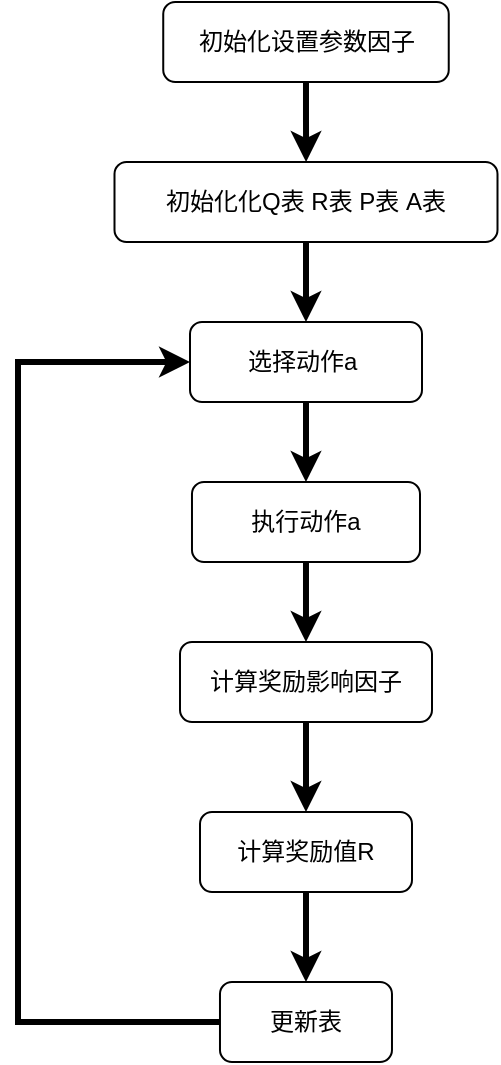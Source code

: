 <mxfile version="15.5.8" type="github">
  <diagram id="E2XHpv-KZXUMiO-KORbd" name="Page-1">
    <mxGraphModel dx="1422" dy="706" grid="1" gridSize="10" guides="1" tooltips="1" connect="1" arrows="1" fold="1" page="1" pageScale="1" pageWidth="827" pageHeight="1169" math="0" shadow="0">
      <root>
        <mxCell id="0" />
        <mxCell id="1" parent="0" />
        <mxCell id="kovAo3_g1AgbrA-oMjsM-11" style="edgeStyle=orthogonalEdgeStyle;rounded=0;orthogonalLoop=1;jettySize=auto;html=1;exitX=0.5;exitY=1;exitDx=0;exitDy=0;strokeWidth=3;" edge="1" parent="1" source="V5rkbNTQcQsLUcfA7pde-3" target="kovAo3_g1AgbrA-oMjsM-1">
          <mxGeometry relative="1" as="geometry" />
        </mxCell>
        <mxCell id="V5rkbNTQcQsLUcfA7pde-3" value="初始化设置参数因子" style="rounded=1;whiteSpace=wrap;html=1;" parent="1" vertex="1">
          <mxGeometry x="282.62" y="140" width="142.75" height="40" as="geometry" />
        </mxCell>
        <mxCell id="kovAo3_g1AgbrA-oMjsM-12" style="edgeStyle=orthogonalEdgeStyle;rounded=0;orthogonalLoop=1;jettySize=auto;html=1;exitX=0.5;exitY=1;exitDx=0;exitDy=0;strokeWidth=3;" edge="1" parent="1" source="kovAo3_g1AgbrA-oMjsM-1" target="kovAo3_g1AgbrA-oMjsM-2">
          <mxGeometry relative="1" as="geometry" />
        </mxCell>
        <mxCell id="kovAo3_g1AgbrA-oMjsM-1" value="初始化化Q表 R表 P表 A表" style="rounded=1;whiteSpace=wrap;html=1;" vertex="1" parent="1">
          <mxGeometry x="258.25" y="220" width="191.5" height="40" as="geometry" />
        </mxCell>
        <mxCell id="kovAo3_g1AgbrA-oMjsM-13" style="edgeStyle=orthogonalEdgeStyle;rounded=0;orthogonalLoop=1;jettySize=auto;html=1;exitX=0.5;exitY=1;exitDx=0;exitDy=0;entryX=0.5;entryY=0;entryDx=0;entryDy=0;strokeWidth=3;" edge="1" parent="1" source="kovAo3_g1AgbrA-oMjsM-2" target="kovAo3_g1AgbrA-oMjsM-5">
          <mxGeometry relative="1" as="geometry" />
        </mxCell>
        <mxCell id="kovAo3_g1AgbrA-oMjsM-2" value="选择动作a&amp;nbsp;" style="rounded=1;whiteSpace=wrap;html=1;" vertex="1" parent="1">
          <mxGeometry x="296" y="300" width="116" height="40" as="geometry" />
        </mxCell>
        <mxCell id="kovAo3_g1AgbrA-oMjsM-21" style="edgeStyle=orthogonalEdgeStyle;rounded=0;orthogonalLoop=1;jettySize=auto;html=1;exitX=0.5;exitY=1;exitDx=0;exitDy=0;entryX=0.5;entryY=0;entryDx=0;entryDy=0;strokeWidth=3;" edge="1" parent="1" source="kovAo3_g1AgbrA-oMjsM-5" target="kovAo3_g1AgbrA-oMjsM-6">
          <mxGeometry relative="1" as="geometry" />
        </mxCell>
        <mxCell id="kovAo3_g1AgbrA-oMjsM-5" value="执行动作a" style="rounded=1;whiteSpace=wrap;html=1;" vertex="1" parent="1">
          <mxGeometry x="296.99" y="380" width="114.01" height="40" as="geometry" />
        </mxCell>
        <mxCell id="kovAo3_g1AgbrA-oMjsM-15" style="edgeStyle=orthogonalEdgeStyle;rounded=0;orthogonalLoop=1;jettySize=auto;html=1;exitX=0.5;exitY=1;exitDx=0;exitDy=0;strokeWidth=3;" edge="1" parent="1" source="kovAo3_g1AgbrA-oMjsM-6" target="kovAo3_g1AgbrA-oMjsM-7">
          <mxGeometry relative="1" as="geometry" />
        </mxCell>
        <mxCell id="kovAo3_g1AgbrA-oMjsM-6" value="计算奖励影响因子" style="rounded=1;whiteSpace=wrap;html=1;" vertex="1" parent="1">
          <mxGeometry x="291" y="460" width="126" height="40" as="geometry" />
        </mxCell>
        <mxCell id="kovAo3_g1AgbrA-oMjsM-17" style="edgeStyle=orthogonalEdgeStyle;rounded=0;orthogonalLoop=1;jettySize=auto;html=1;exitX=0.5;exitY=1;exitDx=0;exitDy=0;strokeWidth=3;" edge="1" parent="1" source="kovAo3_g1AgbrA-oMjsM-7" target="kovAo3_g1AgbrA-oMjsM-8">
          <mxGeometry relative="1" as="geometry" />
        </mxCell>
        <mxCell id="kovAo3_g1AgbrA-oMjsM-7" value="计算奖励值R" style="rounded=1;whiteSpace=wrap;html=1;" vertex="1" parent="1">
          <mxGeometry x="301" y="545" width="106" height="40" as="geometry" />
        </mxCell>
        <mxCell id="kovAo3_g1AgbrA-oMjsM-20" style="edgeStyle=orthogonalEdgeStyle;rounded=0;orthogonalLoop=1;jettySize=auto;html=1;exitX=0;exitY=0.5;exitDx=0;exitDy=0;entryX=0;entryY=0.5;entryDx=0;entryDy=0;strokeWidth=3;" edge="1" parent="1" source="kovAo3_g1AgbrA-oMjsM-8" target="kovAo3_g1AgbrA-oMjsM-2">
          <mxGeometry relative="1" as="geometry">
            <mxPoint x="160" y="330" as="targetPoint" />
            <Array as="points">
              <mxPoint x="210" y="650" />
              <mxPoint x="210" y="320" />
            </Array>
          </mxGeometry>
        </mxCell>
        <mxCell id="kovAo3_g1AgbrA-oMjsM-8" value="更新表" style="rounded=1;whiteSpace=wrap;html=1;" vertex="1" parent="1">
          <mxGeometry x="310.99" y="630" width="86" height="40" as="geometry" />
        </mxCell>
      </root>
    </mxGraphModel>
  </diagram>
</mxfile>
